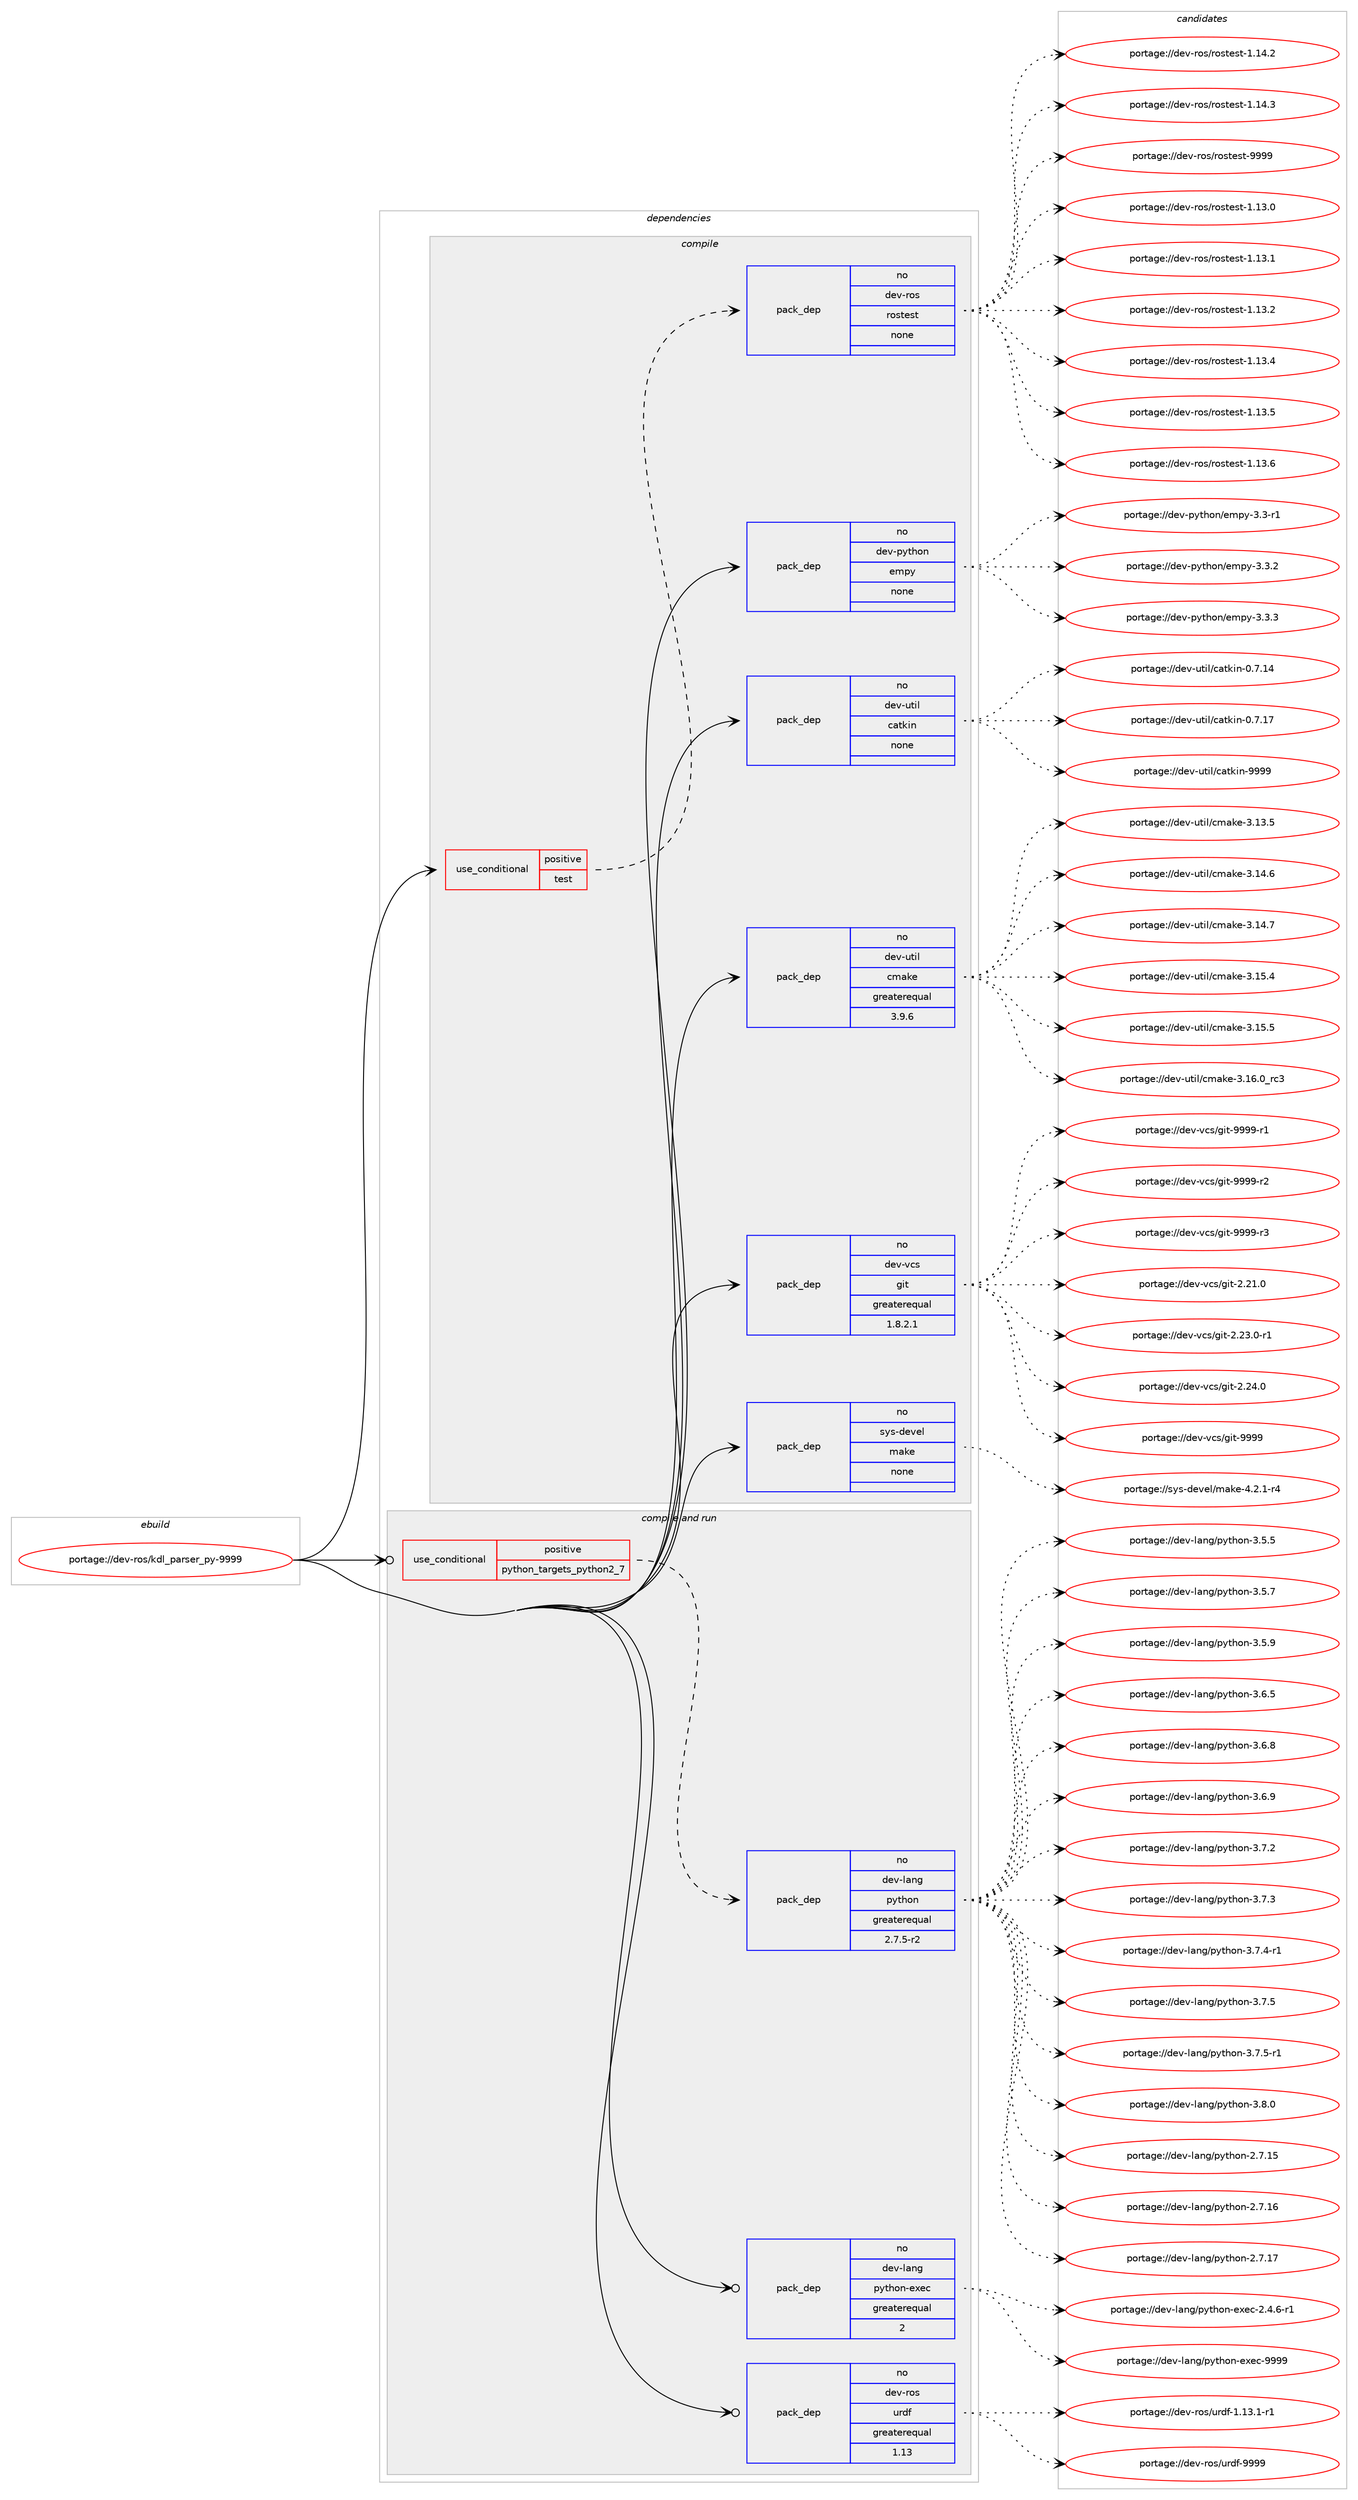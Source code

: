 digraph prolog {

# *************
# Graph options
# *************

newrank=true;
concentrate=true;
compound=true;
graph [rankdir=LR,fontname=Helvetica,fontsize=10,ranksep=1.5];#, ranksep=2.5, nodesep=0.2];
edge  [arrowhead=vee];
node  [fontname=Helvetica,fontsize=10];

# **********
# The ebuild
# **********

subgraph cluster_leftcol {
color=gray;
rank=same;
label=<<i>ebuild</i>>;
id [label="portage://dev-ros/kdl_parser_py-9999", color=red, width=4, href="../dev-ros/kdl_parser_py-9999.svg"];
}

# ****************
# The dependencies
# ****************

subgraph cluster_midcol {
color=gray;
label=<<i>dependencies</i>>;
subgraph cluster_compile {
fillcolor="#eeeeee";
style=filled;
label=<<i>compile</i>>;
subgraph cond42964 {
dependency190188 [label=<<TABLE BORDER="0" CELLBORDER="1" CELLSPACING="0" CELLPADDING="4"><TR><TD ROWSPAN="3" CELLPADDING="10">use_conditional</TD></TR><TR><TD>positive</TD></TR><TR><TD>test</TD></TR></TABLE>>, shape=none, color=red];
subgraph pack143796 {
dependency190189 [label=<<TABLE BORDER="0" CELLBORDER="1" CELLSPACING="0" CELLPADDING="4" WIDTH="220"><TR><TD ROWSPAN="6" CELLPADDING="30">pack_dep</TD></TR><TR><TD WIDTH="110">no</TD></TR><TR><TD>dev-ros</TD></TR><TR><TD>rostest</TD></TR><TR><TD>none</TD></TR><TR><TD></TD></TR></TABLE>>, shape=none, color=blue];
}
dependency190188:e -> dependency190189:w [weight=20,style="dashed",arrowhead="vee"];
}
id:e -> dependency190188:w [weight=20,style="solid",arrowhead="vee"];
subgraph pack143797 {
dependency190190 [label=<<TABLE BORDER="0" CELLBORDER="1" CELLSPACING="0" CELLPADDING="4" WIDTH="220"><TR><TD ROWSPAN="6" CELLPADDING="30">pack_dep</TD></TR><TR><TD WIDTH="110">no</TD></TR><TR><TD>dev-python</TD></TR><TR><TD>empy</TD></TR><TR><TD>none</TD></TR><TR><TD></TD></TR></TABLE>>, shape=none, color=blue];
}
id:e -> dependency190190:w [weight=20,style="solid",arrowhead="vee"];
subgraph pack143798 {
dependency190191 [label=<<TABLE BORDER="0" CELLBORDER="1" CELLSPACING="0" CELLPADDING="4" WIDTH="220"><TR><TD ROWSPAN="6" CELLPADDING="30">pack_dep</TD></TR><TR><TD WIDTH="110">no</TD></TR><TR><TD>dev-util</TD></TR><TR><TD>catkin</TD></TR><TR><TD>none</TD></TR><TR><TD></TD></TR></TABLE>>, shape=none, color=blue];
}
id:e -> dependency190191:w [weight=20,style="solid",arrowhead="vee"];
subgraph pack143799 {
dependency190192 [label=<<TABLE BORDER="0" CELLBORDER="1" CELLSPACING="0" CELLPADDING="4" WIDTH="220"><TR><TD ROWSPAN="6" CELLPADDING="30">pack_dep</TD></TR><TR><TD WIDTH="110">no</TD></TR><TR><TD>dev-util</TD></TR><TR><TD>cmake</TD></TR><TR><TD>greaterequal</TD></TR><TR><TD>3.9.6</TD></TR></TABLE>>, shape=none, color=blue];
}
id:e -> dependency190192:w [weight=20,style="solid",arrowhead="vee"];
subgraph pack143800 {
dependency190193 [label=<<TABLE BORDER="0" CELLBORDER="1" CELLSPACING="0" CELLPADDING="4" WIDTH="220"><TR><TD ROWSPAN="6" CELLPADDING="30">pack_dep</TD></TR><TR><TD WIDTH="110">no</TD></TR><TR><TD>dev-vcs</TD></TR><TR><TD>git</TD></TR><TR><TD>greaterequal</TD></TR><TR><TD>1.8.2.1</TD></TR></TABLE>>, shape=none, color=blue];
}
id:e -> dependency190193:w [weight=20,style="solid",arrowhead="vee"];
subgraph pack143801 {
dependency190194 [label=<<TABLE BORDER="0" CELLBORDER="1" CELLSPACING="0" CELLPADDING="4" WIDTH="220"><TR><TD ROWSPAN="6" CELLPADDING="30">pack_dep</TD></TR><TR><TD WIDTH="110">no</TD></TR><TR><TD>sys-devel</TD></TR><TR><TD>make</TD></TR><TR><TD>none</TD></TR><TR><TD></TD></TR></TABLE>>, shape=none, color=blue];
}
id:e -> dependency190194:w [weight=20,style="solid",arrowhead="vee"];
}
subgraph cluster_compileandrun {
fillcolor="#eeeeee";
style=filled;
label=<<i>compile and run</i>>;
subgraph cond42965 {
dependency190195 [label=<<TABLE BORDER="0" CELLBORDER="1" CELLSPACING="0" CELLPADDING="4"><TR><TD ROWSPAN="3" CELLPADDING="10">use_conditional</TD></TR><TR><TD>positive</TD></TR><TR><TD>python_targets_python2_7</TD></TR></TABLE>>, shape=none, color=red];
subgraph pack143802 {
dependency190196 [label=<<TABLE BORDER="0" CELLBORDER="1" CELLSPACING="0" CELLPADDING="4" WIDTH="220"><TR><TD ROWSPAN="6" CELLPADDING="30">pack_dep</TD></TR><TR><TD WIDTH="110">no</TD></TR><TR><TD>dev-lang</TD></TR><TR><TD>python</TD></TR><TR><TD>greaterequal</TD></TR><TR><TD>2.7.5-r2</TD></TR></TABLE>>, shape=none, color=blue];
}
dependency190195:e -> dependency190196:w [weight=20,style="dashed",arrowhead="vee"];
}
id:e -> dependency190195:w [weight=20,style="solid",arrowhead="odotvee"];
subgraph pack143803 {
dependency190197 [label=<<TABLE BORDER="0" CELLBORDER="1" CELLSPACING="0" CELLPADDING="4" WIDTH="220"><TR><TD ROWSPAN="6" CELLPADDING="30">pack_dep</TD></TR><TR><TD WIDTH="110">no</TD></TR><TR><TD>dev-lang</TD></TR><TR><TD>python-exec</TD></TR><TR><TD>greaterequal</TD></TR><TR><TD>2</TD></TR></TABLE>>, shape=none, color=blue];
}
id:e -> dependency190197:w [weight=20,style="solid",arrowhead="odotvee"];
subgraph pack143804 {
dependency190198 [label=<<TABLE BORDER="0" CELLBORDER="1" CELLSPACING="0" CELLPADDING="4" WIDTH="220"><TR><TD ROWSPAN="6" CELLPADDING="30">pack_dep</TD></TR><TR><TD WIDTH="110">no</TD></TR><TR><TD>dev-ros</TD></TR><TR><TD>urdf</TD></TR><TR><TD>greaterequal</TD></TR><TR><TD>1.13</TD></TR></TABLE>>, shape=none, color=blue];
}
id:e -> dependency190198:w [weight=20,style="solid",arrowhead="odotvee"];
}
subgraph cluster_run {
fillcolor="#eeeeee";
style=filled;
label=<<i>run</i>>;
}
}

# **************
# The candidates
# **************

subgraph cluster_choices {
rank=same;
color=gray;
label=<<i>candidates</i>>;

subgraph choice143796 {
color=black;
nodesep=1;
choiceportage100101118451141111154711411111511610111511645494649514648 [label="portage://dev-ros/rostest-1.13.0", color=red, width=4,href="../dev-ros/rostest-1.13.0.svg"];
choiceportage100101118451141111154711411111511610111511645494649514649 [label="portage://dev-ros/rostest-1.13.1", color=red, width=4,href="../dev-ros/rostest-1.13.1.svg"];
choiceportage100101118451141111154711411111511610111511645494649514650 [label="portage://dev-ros/rostest-1.13.2", color=red, width=4,href="../dev-ros/rostest-1.13.2.svg"];
choiceportage100101118451141111154711411111511610111511645494649514652 [label="portage://dev-ros/rostest-1.13.4", color=red, width=4,href="../dev-ros/rostest-1.13.4.svg"];
choiceportage100101118451141111154711411111511610111511645494649514653 [label="portage://dev-ros/rostest-1.13.5", color=red, width=4,href="../dev-ros/rostest-1.13.5.svg"];
choiceportage100101118451141111154711411111511610111511645494649514654 [label="portage://dev-ros/rostest-1.13.6", color=red, width=4,href="../dev-ros/rostest-1.13.6.svg"];
choiceportage100101118451141111154711411111511610111511645494649524650 [label="portage://dev-ros/rostest-1.14.2", color=red, width=4,href="../dev-ros/rostest-1.14.2.svg"];
choiceportage100101118451141111154711411111511610111511645494649524651 [label="portage://dev-ros/rostest-1.14.3", color=red, width=4,href="../dev-ros/rostest-1.14.3.svg"];
choiceportage10010111845114111115471141111151161011151164557575757 [label="portage://dev-ros/rostest-9999", color=red, width=4,href="../dev-ros/rostest-9999.svg"];
dependency190189:e -> choiceportage100101118451141111154711411111511610111511645494649514648:w [style=dotted,weight="100"];
dependency190189:e -> choiceportage100101118451141111154711411111511610111511645494649514649:w [style=dotted,weight="100"];
dependency190189:e -> choiceportage100101118451141111154711411111511610111511645494649514650:w [style=dotted,weight="100"];
dependency190189:e -> choiceportage100101118451141111154711411111511610111511645494649514652:w [style=dotted,weight="100"];
dependency190189:e -> choiceportage100101118451141111154711411111511610111511645494649514653:w [style=dotted,weight="100"];
dependency190189:e -> choiceportage100101118451141111154711411111511610111511645494649514654:w [style=dotted,weight="100"];
dependency190189:e -> choiceportage100101118451141111154711411111511610111511645494649524650:w [style=dotted,weight="100"];
dependency190189:e -> choiceportage100101118451141111154711411111511610111511645494649524651:w [style=dotted,weight="100"];
dependency190189:e -> choiceportage10010111845114111115471141111151161011151164557575757:w [style=dotted,weight="100"];
}
subgraph choice143797 {
color=black;
nodesep=1;
choiceportage1001011184511212111610411111047101109112121455146514511449 [label="portage://dev-python/empy-3.3-r1", color=red, width=4,href="../dev-python/empy-3.3-r1.svg"];
choiceportage1001011184511212111610411111047101109112121455146514650 [label="portage://dev-python/empy-3.3.2", color=red, width=4,href="../dev-python/empy-3.3.2.svg"];
choiceportage1001011184511212111610411111047101109112121455146514651 [label="portage://dev-python/empy-3.3.3", color=red, width=4,href="../dev-python/empy-3.3.3.svg"];
dependency190190:e -> choiceportage1001011184511212111610411111047101109112121455146514511449:w [style=dotted,weight="100"];
dependency190190:e -> choiceportage1001011184511212111610411111047101109112121455146514650:w [style=dotted,weight="100"];
dependency190190:e -> choiceportage1001011184511212111610411111047101109112121455146514651:w [style=dotted,weight="100"];
}
subgraph choice143798 {
color=black;
nodesep=1;
choiceportage1001011184511711610510847999711610710511045484655464952 [label="portage://dev-util/catkin-0.7.14", color=red, width=4,href="../dev-util/catkin-0.7.14.svg"];
choiceportage1001011184511711610510847999711610710511045484655464955 [label="portage://dev-util/catkin-0.7.17", color=red, width=4,href="../dev-util/catkin-0.7.17.svg"];
choiceportage100101118451171161051084799971161071051104557575757 [label="portage://dev-util/catkin-9999", color=red, width=4,href="../dev-util/catkin-9999.svg"];
dependency190191:e -> choiceportage1001011184511711610510847999711610710511045484655464952:w [style=dotted,weight="100"];
dependency190191:e -> choiceportage1001011184511711610510847999711610710511045484655464955:w [style=dotted,weight="100"];
dependency190191:e -> choiceportage100101118451171161051084799971161071051104557575757:w [style=dotted,weight="100"];
}
subgraph choice143799 {
color=black;
nodesep=1;
choiceportage1001011184511711610510847991099710710145514649514653 [label="portage://dev-util/cmake-3.13.5", color=red, width=4,href="../dev-util/cmake-3.13.5.svg"];
choiceportage1001011184511711610510847991099710710145514649524654 [label="portage://dev-util/cmake-3.14.6", color=red, width=4,href="../dev-util/cmake-3.14.6.svg"];
choiceportage1001011184511711610510847991099710710145514649524655 [label="portage://dev-util/cmake-3.14.7", color=red, width=4,href="../dev-util/cmake-3.14.7.svg"];
choiceportage1001011184511711610510847991099710710145514649534652 [label="portage://dev-util/cmake-3.15.4", color=red, width=4,href="../dev-util/cmake-3.15.4.svg"];
choiceportage1001011184511711610510847991099710710145514649534653 [label="portage://dev-util/cmake-3.15.5", color=red, width=4,href="../dev-util/cmake-3.15.5.svg"];
choiceportage1001011184511711610510847991099710710145514649544648951149951 [label="portage://dev-util/cmake-3.16.0_rc3", color=red, width=4,href="../dev-util/cmake-3.16.0_rc3.svg"];
dependency190192:e -> choiceportage1001011184511711610510847991099710710145514649514653:w [style=dotted,weight="100"];
dependency190192:e -> choiceportage1001011184511711610510847991099710710145514649524654:w [style=dotted,weight="100"];
dependency190192:e -> choiceportage1001011184511711610510847991099710710145514649524655:w [style=dotted,weight="100"];
dependency190192:e -> choiceportage1001011184511711610510847991099710710145514649534652:w [style=dotted,weight="100"];
dependency190192:e -> choiceportage1001011184511711610510847991099710710145514649534653:w [style=dotted,weight="100"];
dependency190192:e -> choiceportage1001011184511711610510847991099710710145514649544648951149951:w [style=dotted,weight="100"];
}
subgraph choice143800 {
color=black;
nodesep=1;
choiceportage10010111845118991154710310511645504650494648 [label="portage://dev-vcs/git-2.21.0", color=red, width=4,href="../dev-vcs/git-2.21.0.svg"];
choiceportage100101118451189911547103105116455046505146484511449 [label="portage://dev-vcs/git-2.23.0-r1", color=red, width=4,href="../dev-vcs/git-2.23.0-r1.svg"];
choiceportage10010111845118991154710310511645504650524648 [label="portage://dev-vcs/git-2.24.0", color=red, width=4,href="../dev-vcs/git-2.24.0.svg"];
choiceportage1001011184511899115471031051164557575757 [label="portage://dev-vcs/git-9999", color=red, width=4,href="../dev-vcs/git-9999.svg"];
choiceportage10010111845118991154710310511645575757574511449 [label="portage://dev-vcs/git-9999-r1", color=red, width=4,href="../dev-vcs/git-9999-r1.svg"];
choiceportage10010111845118991154710310511645575757574511450 [label="portage://dev-vcs/git-9999-r2", color=red, width=4,href="../dev-vcs/git-9999-r2.svg"];
choiceportage10010111845118991154710310511645575757574511451 [label="portage://dev-vcs/git-9999-r3", color=red, width=4,href="../dev-vcs/git-9999-r3.svg"];
dependency190193:e -> choiceportage10010111845118991154710310511645504650494648:w [style=dotted,weight="100"];
dependency190193:e -> choiceportage100101118451189911547103105116455046505146484511449:w [style=dotted,weight="100"];
dependency190193:e -> choiceportage10010111845118991154710310511645504650524648:w [style=dotted,weight="100"];
dependency190193:e -> choiceportage1001011184511899115471031051164557575757:w [style=dotted,weight="100"];
dependency190193:e -> choiceportage10010111845118991154710310511645575757574511449:w [style=dotted,weight="100"];
dependency190193:e -> choiceportage10010111845118991154710310511645575757574511450:w [style=dotted,weight="100"];
dependency190193:e -> choiceportage10010111845118991154710310511645575757574511451:w [style=dotted,weight="100"];
}
subgraph choice143801 {
color=black;
nodesep=1;
choiceportage1151211154510010111810110847109971071014552465046494511452 [label="portage://sys-devel/make-4.2.1-r4", color=red, width=4,href="../sys-devel/make-4.2.1-r4.svg"];
dependency190194:e -> choiceportage1151211154510010111810110847109971071014552465046494511452:w [style=dotted,weight="100"];
}
subgraph choice143802 {
color=black;
nodesep=1;
choiceportage10010111845108971101034711212111610411111045504655464953 [label="portage://dev-lang/python-2.7.15", color=red, width=4,href="../dev-lang/python-2.7.15.svg"];
choiceportage10010111845108971101034711212111610411111045504655464954 [label="portage://dev-lang/python-2.7.16", color=red, width=4,href="../dev-lang/python-2.7.16.svg"];
choiceportage10010111845108971101034711212111610411111045504655464955 [label="portage://dev-lang/python-2.7.17", color=red, width=4,href="../dev-lang/python-2.7.17.svg"];
choiceportage100101118451089711010347112121116104111110455146534653 [label="portage://dev-lang/python-3.5.5", color=red, width=4,href="../dev-lang/python-3.5.5.svg"];
choiceportage100101118451089711010347112121116104111110455146534655 [label="portage://dev-lang/python-3.5.7", color=red, width=4,href="../dev-lang/python-3.5.7.svg"];
choiceportage100101118451089711010347112121116104111110455146534657 [label="portage://dev-lang/python-3.5.9", color=red, width=4,href="../dev-lang/python-3.5.9.svg"];
choiceportage100101118451089711010347112121116104111110455146544653 [label="portage://dev-lang/python-3.6.5", color=red, width=4,href="../dev-lang/python-3.6.5.svg"];
choiceportage100101118451089711010347112121116104111110455146544656 [label="portage://dev-lang/python-3.6.8", color=red, width=4,href="../dev-lang/python-3.6.8.svg"];
choiceportage100101118451089711010347112121116104111110455146544657 [label="portage://dev-lang/python-3.6.9", color=red, width=4,href="../dev-lang/python-3.6.9.svg"];
choiceportage100101118451089711010347112121116104111110455146554650 [label="portage://dev-lang/python-3.7.2", color=red, width=4,href="../dev-lang/python-3.7.2.svg"];
choiceportage100101118451089711010347112121116104111110455146554651 [label="portage://dev-lang/python-3.7.3", color=red, width=4,href="../dev-lang/python-3.7.3.svg"];
choiceportage1001011184510897110103471121211161041111104551465546524511449 [label="portage://dev-lang/python-3.7.4-r1", color=red, width=4,href="../dev-lang/python-3.7.4-r1.svg"];
choiceportage100101118451089711010347112121116104111110455146554653 [label="portage://dev-lang/python-3.7.5", color=red, width=4,href="../dev-lang/python-3.7.5.svg"];
choiceportage1001011184510897110103471121211161041111104551465546534511449 [label="portage://dev-lang/python-3.7.5-r1", color=red, width=4,href="../dev-lang/python-3.7.5-r1.svg"];
choiceportage100101118451089711010347112121116104111110455146564648 [label="portage://dev-lang/python-3.8.0", color=red, width=4,href="../dev-lang/python-3.8.0.svg"];
dependency190196:e -> choiceportage10010111845108971101034711212111610411111045504655464953:w [style=dotted,weight="100"];
dependency190196:e -> choiceportage10010111845108971101034711212111610411111045504655464954:w [style=dotted,weight="100"];
dependency190196:e -> choiceportage10010111845108971101034711212111610411111045504655464955:w [style=dotted,weight="100"];
dependency190196:e -> choiceportage100101118451089711010347112121116104111110455146534653:w [style=dotted,weight="100"];
dependency190196:e -> choiceportage100101118451089711010347112121116104111110455146534655:w [style=dotted,weight="100"];
dependency190196:e -> choiceportage100101118451089711010347112121116104111110455146534657:w [style=dotted,weight="100"];
dependency190196:e -> choiceportage100101118451089711010347112121116104111110455146544653:w [style=dotted,weight="100"];
dependency190196:e -> choiceportage100101118451089711010347112121116104111110455146544656:w [style=dotted,weight="100"];
dependency190196:e -> choiceportage100101118451089711010347112121116104111110455146544657:w [style=dotted,weight="100"];
dependency190196:e -> choiceportage100101118451089711010347112121116104111110455146554650:w [style=dotted,weight="100"];
dependency190196:e -> choiceportage100101118451089711010347112121116104111110455146554651:w [style=dotted,weight="100"];
dependency190196:e -> choiceportage1001011184510897110103471121211161041111104551465546524511449:w [style=dotted,weight="100"];
dependency190196:e -> choiceportage100101118451089711010347112121116104111110455146554653:w [style=dotted,weight="100"];
dependency190196:e -> choiceportage1001011184510897110103471121211161041111104551465546534511449:w [style=dotted,weight="100"];
dependency190196:e -> choiceportage100101118451089711010347112121116104111110455146564648:w [style=dotted,weight="100"];
}
subgraph choice143803 {
color=black;
nodesep=1;
choiceportage10010111845108971101034711212111610411111045101120101994550465246544511449 [label="portage://dev-lang/python-exec-2.4.6-r1", color=red, width=4,href="../dev-lang/python-exec-2.4.6-r1.svg"];
choiceportage10010111845108971101034711212111610411111045101120101994557575757 [label="portage://dev-lang/python-exec-9999", color=red, width=4,href="../dev-lang/python-exec-9999.svg"];
dependency190197:e -> choiceportage10010111845108971101034711212111610411111045101120101994550465246544511449:w [style=dotted,weight="100"];
dependency190197:e -> choiceportage10010111845108971101034711212111610411111045101120101994557575757:w [style=dotted,weight="100"];
}
subgraph choice143804 {
color=black;
nodesep=1;
choiceportage1001011184511411111547117114100102454946495146494511449 [label="portage://dev-ros/urdf-1.13.1-r1", color=red, width=4,href="../dev-ros/urdf-1.13.1-r1.svg"];
choiceportage10010111845114111115471171141001024557575757 [label="portage://dev-ros/urdf-9999", color=red, width=4,href="../dev-ros/urdf-9999.svg"];
dependency190198:e -> choiceportage1001011184511411111547117114100102454946495146494511449:w [style=dotted,weight="100"];
dependency190198:e -> choiceportage10010111845114111115471171141001024557575757:w [style=dotted,weight="100"];
}
}

}
